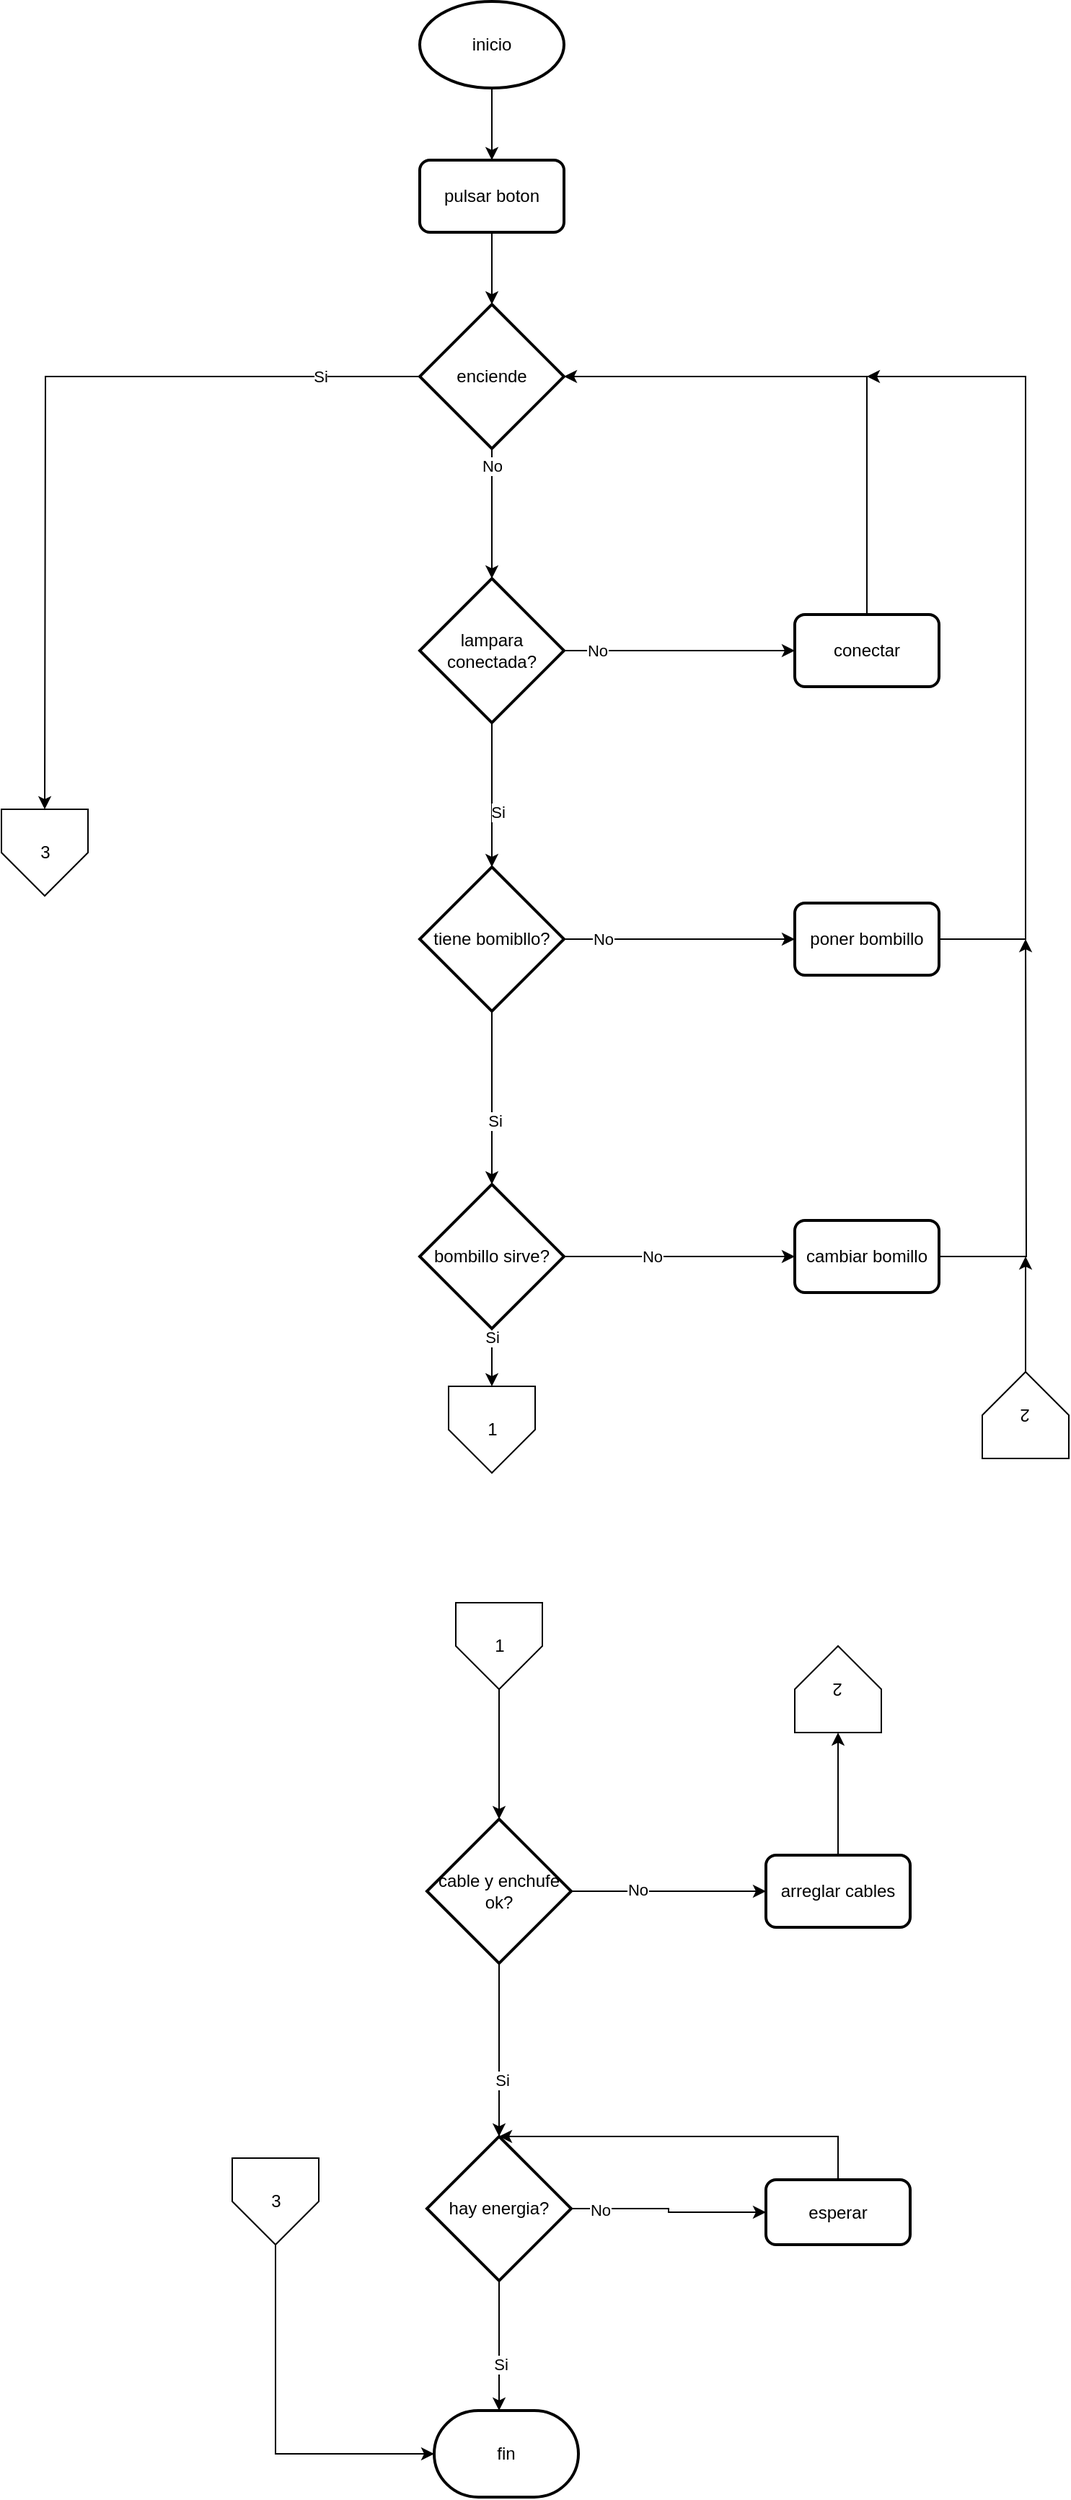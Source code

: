 <mxfile version="14.4.9" type="device"><diagram id="3ORpk1MEZFhhk2pjSzP_" name="Página-1"><mxGraphModel dx="1100" dy="650" grid="1" gridSize="10" guides="1" tooltips="1" connect="1" arrows="1" fold="1" page="1" pageScale="1" pageWidth="850" pageHeight="1100" math="0" shadow="0"><root><mxCell id="0"/><mxCell id="1" parent="0"/><mxCell id="0xybPSy05nE-spCmFn6N-4" style="edgeStyle=orthogonalEdgeStyle;rounded=0;orthogonalLoop=1;jettySize=auto;html=1;entryX=0.5;entryY=0;entryDx=0;entryDy=0;" edge="1" parent="1" source="0xybPSy05nE-spCmFn6N-1" target="0xybPSy05nE-spCmFn6N-3"><mxGeometry relative="1" as="geometry"/></mxCell><mxCell id="0xybPSy05nE-spCmFn6N-1" value="inicio" style="strokeWidth=2;html=1;shape=mxgraph.flowchart.start_1;whiteSpace=wrap;" vertex="1" parent="1"><mxGeometry x="340" y="40" width="100" height="60" as="geometry"/></mxCell><mxCell id="0xybPSy05nE-spCmFn6N-2" value="fin" style="strokeWidth=2;html=1;shape=mxgraph.flowchart.terminator;whiteSpace=wrap;" vertex="1" parent="1"><mxGeometry x="350" y="1710" width="100" height="60" as="geometry"/></mxCell><mxCell id="0xybPSy05nE-spCmFn6N-6" style="edgeStyle=orthogonalEdgeStyle;rounded=0;orthogonalLoop=1;jettySize=auto;html=1;entryX=0.5;entryY=0;entryDx=0;entryDy=0;entryPerimeter=0;" edge="1" parent="1" source="0xybPSy05nE-spCmFn6N-3" target="0xybPSy05nE-spCmFn6N-5"><mxGeometry relative="1" as="geometry"/></mxCell><mxCell id="0xybPSy05nE-spCmFn6N-3" value="pulsar boton" style="rounded=1;whiteSpace=wrap;html=1;absoluteArcSize=1;arcSize=14;strokeWidth=2;" vertex="1" parent="1"><mxGeometry x="340" y="150" width="100" height="50" as="geometry"/></mxCell><mxCell id="0xybPSy05nE-spCmFn6N-8" style="edgeStyle=orthogonalEdgeStyle;rounded=0;orthogonalLoop=1;jettySize=auto;html=1;entryX=0.5;entryY=0;entryDx=0;entryDy=0;entryPerimeter=0;" edge="1" parent="1" source="0xybPSy05nE-spCmFn6N-5" target="0xybPSy05nE-spCmFn6N-19"><mxGeometry relative="1" as="geometry"><mxPoint x="390" y="480" as="targetPoint"/></mxGeometry></mxCell><mxCell id="0xybPSy05nE-spCmFn6N-10" value="No" style="edgeLabel;html=1;align=center;verticalAlign=middle;resizable=0;points=[];" vertex="1" connectable="0" parent="0xybPSy05nE-spCmFn6N-8"><mxGeometry x="-0.75" relative="1" as="geometry"><mxPoint as="offset"/></mxGeometry></mxCell><mxCell id="0xybPSy05nE-spCmFn6N-17" style="edgeStyle=orthogonalEdgeStyle;rounded=0;orthogonalLoop=1;jettySize=auto;html=1;" edge="1" parent="1" source="0xybPSy05nE-spCmFn6N-5"><mxGeometry relative="1" as="geometry"><mxPoint x="80" y="600" as="targetPoint"/></mxGeometry></mxCell><mxCell id="0xybPSy05nE-spCmFn6N-46" value="Si" style="edgeLabel;html=1;align=center;verticalAlign=middle;resizable=0;points=[];" vertex="1" connectable="0" parent="0xybPSy05nE-spCmFn6N-17"><mxGeometry x="-0.751" relative="1" as="geometry"><mxPoint as="offset"/></mxGeometry></mxCell><mxCell id="0xybPSy05nE-spCmFn6N-5" value="enciende" style="strokeWidth=2;html=1;shape=mxgraph.flowchart.decision;whiteSpace=wrap;" vertex="1" parent="1"><mxGeometry x="340" y="250" width="100" height="100" as="geometry"/></mxCell><mxCell id="0xybPSy05nE-spCmFn6N-36" style="edgeStyle=orthogonalEdgeStyle;rounded=0;orthogonalLoop=1;jettySize=auto;html=1;entryX=0.5;entryY=0;entryDx=0;entryDy=0;" edge="1" parent="1" source="0xybPSy05nE-spCmFn6N-13" target="0xybPSy05nE-spCmFn6N-35"><mxGeometry relative="1" as="geometry"/></mxCell><mxCell id="0xybPSy05nE-spCmFn6N-47" value="Si" style="edgeLabel;html=1;align=center;verticalAlign=middle;resizable=0;points=[];" vertex="1" connectable="0" parent="0xybPSy05nE-spCmFn6N-36"><mxGeometry x="-0.719" relative="1" as="geometry"><mxPoint as="offset"/></mxGeometry></mxCell><mxCell id="0xybPSy05nE-spCmFn6N-38" style="edgeStyle=orthogonalEdgeStyle;rounded=0;orthogonalLoop=1;jettySize=auto;html=1;entryX=0;entryY=0.5;entryDx=0;entryDy=0;" edge="1" parent="1" source="0xybPSy05nE-spCmFn6N-13" target="0xybPSy05nE-spCmFn6N-31"><mxGeometry relative="1" as="geometry"/></mxCell><mxCell id="0xybPSy05nE-spCmFn6N-43" value="No" style="edgeLabel;html=1;align=center;verticalAlign=middle;resizable=0;points=[];" vertex="1" connectable="0" parent="0xybPSy05nE-spCmFn6N-38"><mxGeometry x="-0.236" relative="1" as="geometry"><mxPoint as="offset"/></mxGeometry></mxCell><mxCell id="0xybPSy05nE-spCmFn6N-13" value="bombillo sirve?" style="strokeWidth=2;html=1;shape=mxgraph.flowchart.decision;whiteSpace=wrap;" vertex="1" parent="1"><mxGeometry x="340" y="860" width="100" height="100" as="geometry"/></mxCell><mxCell id="0xybPSy05nE-spCmFn6N-62" style="edgeStyle=orthogonalEdgeStyle;rounded=0;orthogonalLoop=1;jettySize=auto;html=1;entryX=0;entryY=0.5;entryDx=0;entryDy=0;entryPerimeter=0;exitX=0.5;exitY=1;exitDx=0;exitDy=0;" edge="1" parent="1" source="0xybPSy05nE-spCmFn6N-14" target="0xybPSy05nE-spCmFn6N-2"><mxGeometry relative="1" as="geometry"><mxPoint x="330" y="1710" as="targetPoint"/><Array as="points"><mxPoint x="240" y="1740"/></Array></mxGeometry></mxCell><mxCell id="0xybPSy05nE-spCmFn6N-14" value="3" style="verticalLabelPosition=middle;verticalAlign=middle;html=1;shape=offPageConnector;rounded=0;size=0.5;labelPosition=center;align=center;" vertex="1" parent="1"><mxGeometry x="210" y="1535" width="60" height="60" as="geometry"/></mxCell><mxCell id="0xybPSy05nE-spCmFn6N-16" value="3" style="verticalLabelPosition=middle;verticalAlign=middle;html=1;shape=offPageConnector;rounded=0;size=0.5;labelPosition=center;align=center;" vertex="1" parent="1"><mxGeometry x="50" y="600" width="60" height="60" as="geometry"/></mxCell><mxCell id="0xybPSy05nE-spCmFn6N-20" style="edgeStyle=orthogonalEdgeStyle;rounded=0;orthogonalLoop=1;jettySize=auto;html=1;exitX=1;exitY=0.5;exitDx=0;exitDy=0;exitPerimeter=0;entryX=0;entryY=0.5;entryDx=0;entryDy=0;" edge="1" parent="1" source="0xybPSy05nE-spCmFn6N-19" target="0xybPSy05nE-spCmFn6N-21"><mxGeometry relative="1" as="geometry"><mxPoint x="520" y="490.235" as="targetPoint"/></mxGeometry></mxCell><mxCell id="0xybPSy05nE-spCmFn6N-45" value="No" style="edgeLabel;html=1;align=center;verticalAlign=middle;resizable=0;points=[];" vertex="1" connectable="0" parent="0xybPSy05nE-spCmFn6N-20"><mxGeometry x="-0.715" relative="1" as="geometry"><mxPoint as="offset"/></mxGeometry></mxCell><mxCell id="0xybPSy05nE-spCmFn6N-26" style="edgeStyle=orthogonalEdgeStyle;rounded=0;orthogonalLoop=1;jettySize=auto;html=1;entryX=0.5;entryY=0;entryDx=0;entryDy=0;entryPerimeter=0;" edge="1" parent="1" source="0xybPSy05nE-spCmFn6N-19" target="0xybPSy05nE-spCmFn6N-24"><mxGeometry relative="1" as="geometry"/></mxCell><mxCell id="0xybPSy05nE-spCmFn6N-27" value="Si" style="edgeLabel;html=1;align=center;verticalAlign=middle;resizable=0;points=[];" vertex="1" connectable="0" parent="0xybPSy05nE-spCmFn6N-26"><mxGeometry x="0.24" y="4" relative="1" as="geometry"><mxPoint as="offset"/></mxGeometry></mxCell><mxCell id="0xybPSy05nE-spCmFn6N-19" value="lampara conectada?" style="strokeWidth=2;html=1;shape=mxgraph.flowchart.decision;whiteSpace=wrap;" vertex="1" parent="1"><mxGeometry x="340" y="440" width="100" height="100" as="geometry"/></mxCell><mxCell id="0xybPSy05nE-spCmFn6N-23" style="edgeStyle=orthogonalEdgeStyle;rounded=0;orthogonalLoop=1;jettySize=auto;html=1;exitX=0.5;exitY=0;exitDx=0;exitDy=0;entryX=1;entryY=0.5;entryDx=0;entryDy=0;entryPerimeter=0;" edge="1" parent="1" source="0xybPSy05nE-spCmFn6N-21" target="0xybPSy05nE-spCmFn6N-5"><mxGeometry relative="1" as="geometry"/></mxCell><mxCell id="0xybPSy05nE-spCmFn6N-21" value="conectar" style="rounded=1;whiteSpace=wrap;html=1;absoluteArcSize=1;arcSize=14;strokeWidth=2;" vertex="1" parent="1"><mxGeometry x="600" y="465" width="100" height="50" as="geometry"/></mxCell><mxCell id="0xybPSy05nE-spCmFn6N-29" style="edgeStyle=orthogonalEdgeStyle;rounded=0;orthogonalLoop=1;jettySize=auto;html=1;" edge="1" parent="1" source="0xybPSy05nE-spCmFn6N-24" target="0xybPSy05nE-spCmFn6N-28"><mxGeometry relative="1" as="geometry"/></mxCell><mxCell id="0xybPSy05nE-spCmFn6N-32" value="No" style="edgeLabel;html=1;align=center;verticalAlign=middle;resizable=0;points=[];" vertex="1" connectable="0" parent="0xybPSy05nE-spCmFn6N-29"><mxGeometry x="-0.662" relative="1" as="geometry"><mxPoint as="offset"/></mxGeometry></mxCell><mxCell id="0xybPSy05nE-spCmFn6N-33" style="edgeStyle=orthogonalEdgeStyle;rounded=0;orthogonalLoop=1;jettySize=auto;html=1;entryX=0.5;entryY=0;entryDx=0;entryDy=0;entryPerimeter=0;" edge="1" parent="1" source="0xybPSy05nE-spCmFn6N-24" target="0xybPSy05nE-spCmFn6N-13"><mxGeometry relative="1" as="geometry"/></mxCell><mxCell id="0xybPSy05nE-spCmFn6N-34" value="Si" style="edgeLabel;html=1;align=center;verticalAlign=middle;resizable=0;points=[];" vertex="1" connectable="0" parent="0xybPSy05nE-spCmFn6N-33"><mxGeometry x="0.269" y="2" relative="1" as="geometry"><mxPoint as="offset"/></mxGeometry></mxCell><mxCell id="0xybPSy05nE-spCmFn6N-24" value="tiene bomibllo?" style="strokeWidth=2;html=1;shape=mxgraph.flowchart.decision;whiteSpace=wrap;" vertex="1" parent="1"><mxGeometry x="340" y="640" width="100" height="100" as="geometry"/></mxCell><mxCell id="0xybPSy05nE-spCmFn6N-30" style="edgeStyle=orthogonalEdgeStyle;rounded=0;orthogonalLoop=1;jettySize=auto;html=1;exitX=1;exitY=0.5;exitDx=0;exitDy=0;" edge="1" parent="1" source="0xybPSy05nE-spCmFn6N-28"><mxGeometry relative="1" as="geometry"><mxPoint x="650" y="300" as="targetPoint"/><Array as="points"><mxPoint x="760" y="690"/><mxPoint x="760" y="300"/></Array></mxGeometry></mxCell><mxCell id="0xybPSy05nE-spCmFn6N-28" value="poner bombillo" style="rounded=1;whiteSpace=wrap;html=1;absoluteArcSize=1;arcSize=14;strokeWidth=2;" vertex="1" parent="1"><mxGeometry x="600" y="665" width="100" height="50" as="geometry"/></mxCell><mxCell id="0xybPSy05nE-spCmFn6N-39" style="edgeStyle=orthogonalEdgeStyle;rounded=0;orthogonalLoop=1;jettySize=auto;html=1;" edge="1" parent="1" source="0xybPSy05nE-spCmFn6N-31"><mxGeometry relative="1" as="geometry"><mxPoint x="760" y="690" as="targetPoint"/></mxGeometry></mxCell><mxCell id="0xybPSy05nE-spCmFn6N-31" value="cambiar bomillo" style="rounded=1;whiteSpace=wrap;html=1;absoluteArcSize=1;arcSize=14;strokeWidth=2;" vertex="1" parent="1"><mxGeometry x="600" y="885" width="100" height="50" as="geometry"/></mxCell><mxCell id="0xybPSy05nE-spCmFn6N-35" value="1" style="verticalLabelPosition=middle;verticalAlign=middle;html=1;shape=offPageConnector;rounded=0;size=0.5;labelPosition=center;align=center;" vertex="1" parent="1"><mxGeometry x="360" y="1000" width="60" height="60" as="geometry"/></mxCell><mxCell id="0xybPSy05nE-spCmFn6N-41" style="edgeStyle=orthogonalEdgeStyle;rounded=0;orthogonalLoop=1;jettySize=auto;html=1;" edge="1" parent="1" source="0xybPSy05nE-spCmFn6N-37" target="0xybPSy05nE-spCmFn6N-40"><mxGeometry relative="1" as="geometry"/></mxCell><mxCell id="0xybPSy05nE-spCmFn6N-37" value="1" style="verticalLabelPosition=middle;verticalAlign=middle;html=1;shape=offPageConnector;rounded=0;size=0.5;labelPosition=center;align=center;" vertex="1" parent="1"><mxGeometry x="365" y="1150" width="60" height="60" as="geometry"/></mxCell><mxCell id="0xybPSy05nE-spCmFn6N-48" style="edgeStyle=orthogonalEdgeStyle;rounded=0;orthogonalLoop=1;jettySize=auto;html=1;entryX=0;entryY=0.5;entryDx=0;entryDy=0;" edge="1" parent="1" source="0xybPSy05nE-spCmFn6N-40" target="0xybPSy05nE-spCmFn6N-42"><mxGeometry relative="1" as="geometry"/></mxCell><mxCell id="0xybPSy05nE-spCmFn6N-54" value="No" style="edgeLabel;html=1;align=center;verticalAlign=middle;resizable=0;points=[];" vertex="1" connectable="0" parent="0xybPSy05nE-spCmFn6N-48"><mxGeometry x="-0.321" y="1" relative="1" as="geometry"><mxPoint as="offset"/></mxGeometry></mxCell><mxCell id="0xybPSy05nE-spCmFn6N-55" style="edgeStyle=orthogonalEdgeStyle;rounded=0;orthogonalLoop=1;jettySize=auto;html=1;entryX=0.5;entryY=0;entryDx=0;entryDy=0;entryPerimeter=0;" edge="1" parent="1" source="0xybPSy05nE-spCmFn6N-40" target="0xybPSy05nE-spCmFn6N-53"><mxGeometry relative="1" as="geometry"/></mxCell><mxCell id="0xybPSy05nE-spCmFn6N-56" value="Si" style="edgeLabel;html=1;align=center;verticalAlign=middle;resizable=0;points=[];" vertex="1" connectable="0" parent="0xybPSy05nE-spCmFn6N-55"><mxGeometry x="0.347" y="2" relative="1" as="geometry"><mxPoint as="offset"/></mxGeometry></mxCell><mxCell id="0xybPSy05nE-spCmFn6N-40" value="cable y enchufe ok?" style="strokeWidth=2;html=1;shape=mxgraph.flowchart.decision;whiteSpace=wrap;" vertex="1" parent="1"><mxGeometry x="345" y="1300" width="100" height="100" as="geometry"/></mxCell><mxCell id="0xybPSy05nE-spCmFn6N-49" style="edgeStyle=orthogonalEdgeStyle;rounded=0;orthogonalLoop=1;jettySize=auto;html=1;exitX=0.5;exitY=0;exitDx=0;exitDy=0;" edge="1" parent="1" source="0xybPSy05nE-spCmFn6N-42" target="0xybPSy05nE-spCmFn6N-50"><mxGeometry relative="1" as="geometry"><mxPoint x="630" y="1210" as="targetPoint"/></mxGeometry></mxCell><mxCell id="0xybPSy05nE-spCmFn6N-42" value="arreglar cables" style="rounded=1;whiteSpace=wrap;html=1;absoluteArcSize=1;arcSize=14;strokeWidth=2;" vertex="1" parent="1"><mxGeometry x="580" y="1325" width="100" height="50" as="geometry"/></mxCell><mxCell id="0xybPSy05nE-spCmFn6N-50" value="2" style="verticalLabelPosition=middle;verticalAlign=middle;html=1;shape=offPageConnector;rounded=0;size=0.5;rotation=-180;labelPosition=center;align=center;horizontal=1;" vertex="1" parent="1"><mxGeometry x="600" y="1180" width="60" height="60" as="geometry"/></mxCell><mxCell id="0xybPSy05nE-spCmFn6N-52" style="edgeStyle=orthogonalEdgeStyle;rounded=0;orthogonalLoop=1;jettySize=auto;html=1;" edge="1" parent="1" source="0xybPSy05nE-spCmFn6N-51"><mxGeometry relative="1" as="geometry"><mxPoint x="760" y="910" as="targetPoint"/></mxGeometry></mxCell><mxCell id="0xybPSy05nE-spCmFn6N-51" value="2" style="verticalLabelPosition=middle;verticalAlign=middle;shape=offPageConnector;rounded=0;size=0.5;rotation=-180;labelPosition=center;align=center;html=1;" vertex="1" parent="1"><mxGeometry x="730" y="990" width="60" height="60" as="geometry"/></mxCell><mxCell id="0xybPSy05nE-spCmFn6N-58" style="edgeStyle=orthogonalEdgeStyle;rounded=0;orthogonalLoop=1;jettySize=auto;html=1;entryX=0;entryY=0.5;entryDx=0;entryDy=0;" edge="1" parent="1" source="0xybPSy05nE-spCmFn6N-53" target="0xybPSy05nE-spCmFn6N-57"><mxGeometry relative="1" as="geometry"/></mxCell><mxCell id="0xybPSy05nE-spCmFn6N-59" value="No" style="edgeLabel;html=1;align=center;verticalAlign=middle;resizable=0;points=[];" vertex="1" connectable="0" parent="0xybPSy05nE-spCmFn6N-58"><mxGeometry x="-0.716" y="-1" relative="1" as="geometry"><mxPoint as="offset"/></mxGeometry></mxCell><mxCell id="0xybPSy05nE-spCmFn6N-61" style="edgeStyle=orthogonalEdgeStyle;rounded=0;orthogonalLoop=1;jettySize=auto;html=1;entryX=0.45;entryY=0;entryDx=0;entryDy=0;entryPerimeter=0;" edge="1" parent="1" source="0xybPSy05nE-spCmFn6N-53" target="0xybPSy05nE-spCmFn6N-2"><mxGeometry relative="1" as="geometry"/></mxCell><mxCell id="0xybPSy05nE-spCmFn6N-63" value="Si" style="edgeLabel;html=1;align=center;verticalAlign=middle;resizable=0;points=[];" vertex="1" connectable="0" parent="0xybPSy05nE-spCmFn6N-61"><mxGeometry x="0.278" y="1" relative="1" as="geometry"><mxPoint as="offset"/></mxGeometry></mxCell><mxCell id="0xybPSy05nE-spCmFn6N-53" value="hay energia?" style="strokeWidth=2;html=1;shape=mxgraph.flowchart.decision;whiteSpace=wrap;" vertex="1" parent="1"><mxGeometry x="345" y="1520" width="100" height="100" as="geometry"/></mxCell><mxCell id="0xybPSy05nE-spCmFn6N-60" style="edgeStyle=orthogonalEdgeStyle;rounded=0;orthogonalLoop=1;jettySize=auto;html=1;entryX=0.5;entryY=0;entryDx=0;entryDy=0;entryPerimeter=0;" edge="1" parent="1" source="0xybPSy05nE-spCmFn6N-57" target="0xybPSy05nE-spCmFn6N-53"><mxGeometry relative="1" as="geometry"><Array as="points"><mxPoint x="630" y="1520"/></Array></mxGeometry></mxCell><mxCell id="0xybPSy05nE-spCmFn6N-57" value="esperar" style="rounded=1;whiteSpace=wrap;html=1;absoluteArcSize=1;arcSize=14;strokeWidth=2;" vertex="1" parent="1"><mxGeometry x="580" y="1550" width="100" height="45" as="geometry"/></mxCell></root></mxGraphModel></diagram></mxfile>